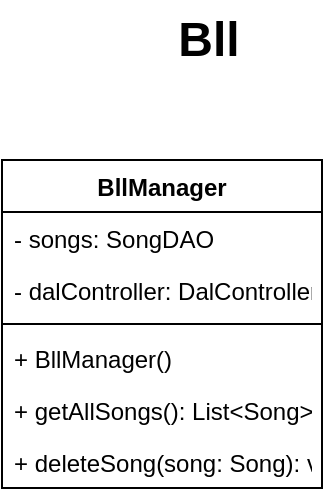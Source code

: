 <mxfile version="12.3.9" type="device" pages="1"><diagram id="azlNRN_thVjp9N5sdx_f" name="Page-1"><mxGraphModel dx="868" dy="471" grid="1" gridSize="10" guides="1" tooltips="1" connect="1" arrows="1" fold="1" page="1" pageScale="1" pageWidth="827" pageHeight="1169" math="0" shadow="0"><root><mxCell id="0"/><mxCell id="1" parent="0"/><mxCell id="xt4kwnGxfTfzYTX3oADl-1" value="Bll" style="text;strokeColor=none;fillColor=none;html=1;fontSize=24;fontStyle=1;verticalAlign=middle;align=center;" vertex="1" parent="1"><mxGeometry x="363" y="20" width="100" height="40" as="geometry"/></mxCell><mxCell id="xt4kwnGxfTfzYTX3oADl-2" value="BllManager" style="swimlane;fontStyle=1;align=center;verticalAlign=top;childLayout=stackLayout;horizontal=1;startSize=26;horizontalStack=0;resizeParent=1;resizeParentMax=0;resizeLast=0;collapsible=1;marginBottom=0;" vertex="1" parent="1"><mxGeometry x="310" y="100" width="160" height="164" as="geometry"/></mxCell><mxCell id="xt4kwnGxfTfzYTX3oADl-3" value="- songs: SongDAO" style="text;strokeColor=none;fillColor=none;align=left;verticalAlign=top;spacingLeft=4;spacingRight=4;overflow=hidden;rotatable=0;points=[[0,0.5],[1,0.5]];portConstraint=eastwest;" vertex="1" parent="xt4kwnGxfTfzYTX3oADl-2"><mxGeometry y="26" width="160" height="26" as="geometry"/></mxCell><mxCell id="xt4kwnGxfTfzYTX3oADl-6" value="- dalController: DalController" style="text;strokeColor=none;fillColor=none;align=left;verticalAlign=top;spacingLeft=4;spacingRight=4;overflow=hidden;rotatable=0;points=[[0,0.5],[1,0.5]];portConstraint=eastwest;" vertex="1" parent="xt4kwnGxfTfzYTX3oADl-2"><mxGeometry y="52" width="160" height="26" as="geometry"/></mxCell><mxCell id="xt4kwnGxfTfzYTX3oADl-4" value="" style="line;strokeWidth=1;fillColor=none;align=left;verticalAlign=middle;spacingTop=-1;spacingLeft=3;spacingRight=3;rotatable=0;labelPosition=right;points=[];portConstraint=eastwest;" vertex="1" parent="xt4kwnGxfTfzYTX3oADl-2"><mxGeometry y="78" width="160" height="8" as="geometry"/></mxCell><mxCell id="xt4kwnGxfTfzYTX3oADl-5" value="+ BllManager()" style="text;strokeColor=none;fillColor=none;align=left;verticalAlign=top;spacingLeft=4;spacingRight=4;overflow=hidden;rotatable=0;points=[[0,0.5],[1,0.5]];portConstraint=eastwest;" vertex="1" parent="xt4kwnGxfTfzYTX3oADl-2"><mxGeometry y="86" width="160" height="26" as="geometry"/></mxCell><mxCell id="xt4kwnGxfTfzYTX3oADl-7" value="+ getAllSongs(): List&lt;Song&gt;" style="text;strokeColor=none;fillColor=none;align=left;verticalAlign=top;spacingLeft=4;spacingRight=4;overflow=hidden;rotatable=0;points=[[0,0.5],[1,0.5]];portConstraint=eastwest;" vertex="1" parent="xt4kwnGxfTfzYTX3oADl-2"><mxGeometry y="112" width="160" height="26" as="geometry"/></mxCell><mxCell id="xt4kwnGxfTfzYTX3oADl-8" value="+ deleteSong(song: Song): void" style="text;strokeColor=none;fillColor=none;align=left;verticalAlign=top;spacingLeft=4;spacingRight=4;overflow=hidden;rotatable=0;points=[[0,0.5],[1,0.5]];portConstraint=eastwest;" vertex="1" parent="xt4kwnGxfTfzYTX3oADl-2"><mxGeometry y="138" width="160" height="26" as="geometry"/></mxCell></root></mxGraphModel></diagram></mxfile>